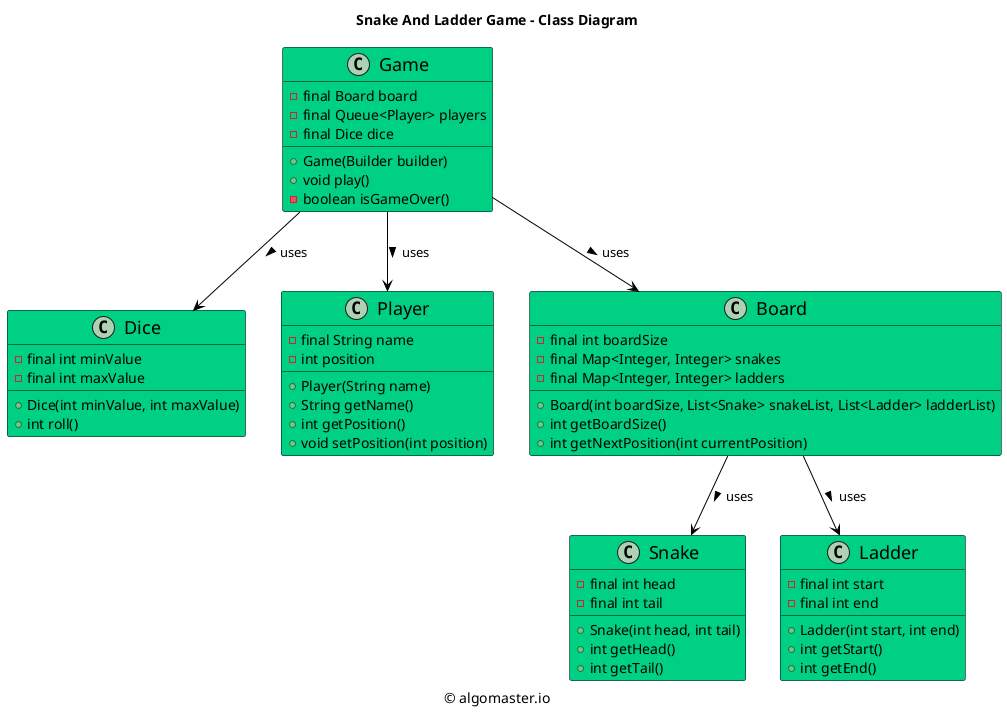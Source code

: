 ```plantuml
@startuml

title Snake And Ladder Game - Class Diagram

caption © algomaster.io

skinparam backgroundColor white
skinparam wrapWidth 500

skinparam class {
  BackgroundColor #00D084
  BorderColor black
  ArrowColor black
  FontSize 18
}

class Snake {
    - final int head
    - final int tail
    + Snake(int head, int tail)
    + int getHead()
    + int getTail()
}

class Ladder {
    - final int start
    - final int end
    + Ladder(int start, int end)
    + int getStart()
    + int getEnd()
}

class Dice {
    - final int minValue
    - final int maxValue
    + Dice(int minValue, int maxValue)
    + int roll()
}

class Player {
    - final String name
    - int position
    + Player(String name)
    + String getName()
    + int getPosition()
    + void setPosition(int position)
}

class Game {
    - final Board board
    - final Queue<Player> players
    - final Dice dice
    + Game(Builder builder)
    + void play()
    - boolean isGameOver()
}

class Board {
    - final int boardSize
    - final Map<Integer, Integer> snakes
    - final Map<Integer, Integer> ladders
    + Board(int boardSize, List<Snake> snakeList, List<Ladder> ladderList)
    + int getBoardSize()
    + int getNextPosition(int currentPosition)
}

Game --> Board: uses >
Game --> Player: uses >
Game --> Dice: uses >
Board --> Snake: uses >
Board --> Ladder: uses >

@enduml
```